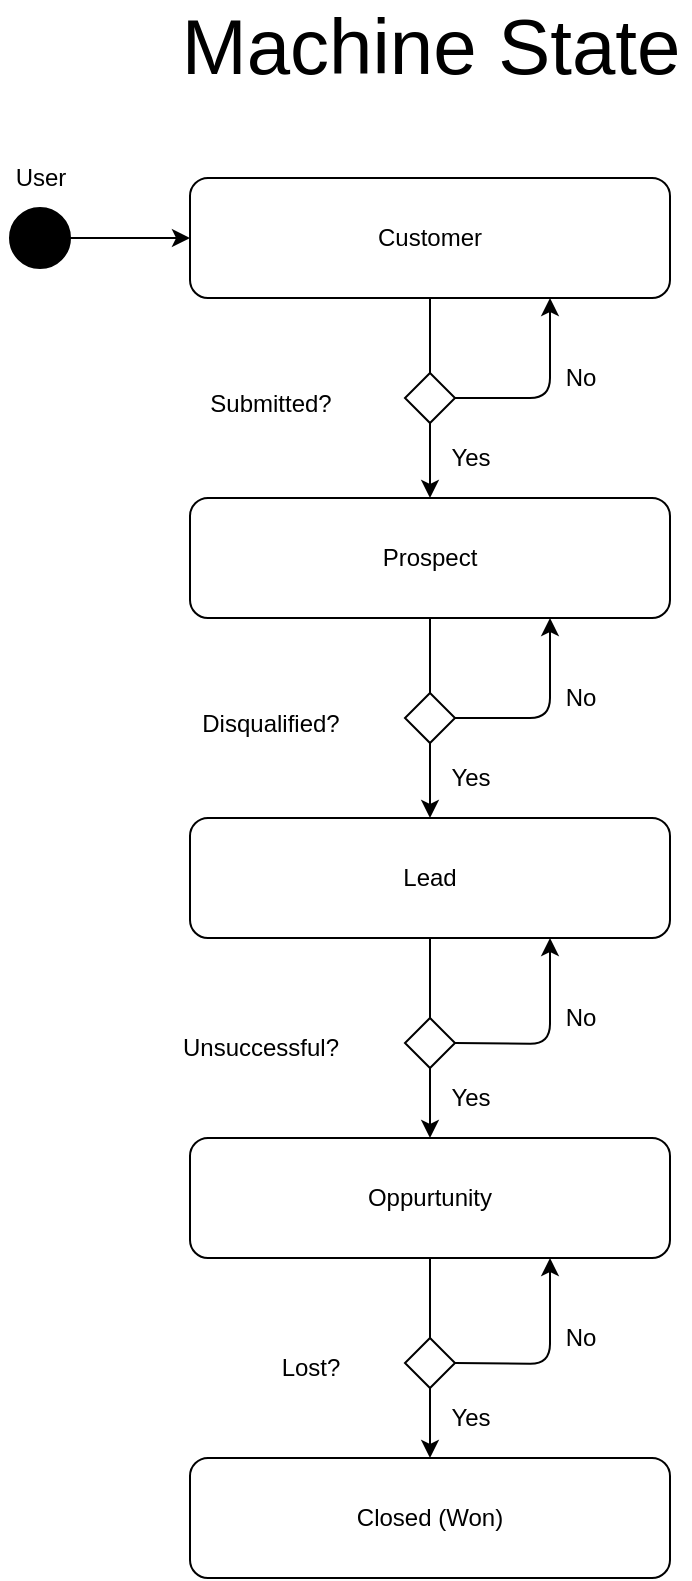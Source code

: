 <mxfile version="13.6.2" type="device" pages="2"><diagram id="4-xwOEg568tttRcsc0b9" name="project7-stateMachine"><mxGraphModel dx="1350" dy="816" grid="1" gridSize="10" guides="1" tooltips="1" connect="1" arrows="1" fold="1" page="1" pageScale="1" pageWidth="850" pageHeight="1100" math="0" shadow="0"><root><mxCell id="0"/><mxCell id="1" parent="0"/><mxCell id="7GocpHSPqatk9Ko6BHKe-1" value="" style="ellipse;whiteSpace=wrap;html=1;aspect=fixed;fillColor=#000000;" parent="1" vertex="1"><mxGeometry x="235" y="145" width="30" height="30" as="geometry"/></mxCell><mxCell id="7GocpHSPqatk9Ko6BHKe-2" value="Customer" style="rounded=1;whiteSpace=wrap;html=1;fillColor=#FFFFFF;" parent="1" vertex="1"><mxGeometry x="325" y="130" width="240" height="60" as="geometry"/></mxCell><mxCell id="7GocpHSPqatk9Ko6BHKe-6" value="Prospect" style="rounded=1;whiteSpace=wrap;html=1;fillColor=#FFFFFF;" parent="1" vertex="1"><mxGeometry x="325" y="290" width="240" height="60" as="geometry"/></mxCell><mxCell id="7GocpHSPqatk9Ko6BHKe-7" value="Lead" style="rounded=1;whiteSpace=wrap;html=1;fillColor=#FFFFFF;" parent="1" vertex="1"><mxGeometry x="325" y="450" width="240" height="60" as="geometry"/></mxCell><mxCell id="7GocpHSPqatk9Ko6BHKe-8" value="Oppurtunity" style="rounded=1;whiteSpace=wrap;html=1;fillColor=#FFFFFF;" parent="1" vertex="1"><mxGeometry x="325" y="610" width="240" height="60" as="geometry"/></mxCell><mxCell id="7GocpHSPqatk9Ko6BHKe-9" value="Closed (Won)" style="rounded=1;whiteSpace=wrap;html=1;fillColor=#FFFFFF;" parent="1" vertex="1"><mxGeometry x="325" y="770" width="240" height="60" as="geometry"/></mxCell><mxCell id="7GocpHSPqatk9Ko6BHKe-14" value="Disqualified?" style="text;html=1;resizable=0;autosize=1;align=center;verticalAlign=middle;points=[];fillColor=none;strokeColor=none;rounded=0;" parent="1" vertex="1"><mxGeometry x="325" y="392.5" width="80" height="20" as="geometry"/></mxCell><mxCell id="7GocpHSPqatk9Ko6BHKe-15" value="Unsuccessful?" style="text;html=1;resizable=0;autosize=1;align=center;verticalAlign=middle;points=[];fillColor=none;strokeColor=none;rounded=0;" parent="1" vertex="1"><mxGeometry x="315" y="555" width="90" height="20" as="geometry"/></mxCell><mxCell id="7GocpHSPqatk9Ko6BHKe-16" value="Lost?" style="text;html=1;resizable=0;autosize=1;align=center;verticalAlign=middle;points=[];fillColor=none;strokeColor=none;rounded=0;" parent="1" vertex="1"><mxGeometry x="365" y="715" width="40" height="20" as="geometry"/></mxCell><mxCell id="7GocpHSPqatk9Ko6BHKe-22" value="Submitted?" style="text;html=1;resizable=0;autosize=1;align=center;verticalAlign=middle;points=[];fillColor=none;strokeColor=none;rounded=0;" parent="1" vertex="1"><mxGeometry x="325" y="232.5" width="80" height="20" as="geometry"/></mxCell><mxCell id="7GocpHSPqatk9Ko6BHKe-23" value="" style="endArrow=classic;html=1;exitX=0.5;exitY=1;exitDx=0;exitDy=0;entryX=0.5;entryY=0;entryDx=0;entryDy=0;" parent="1" source="7GocpHSPqatk9Ko6BHKe-2" target="7GocpHSPqatk9Ko6BHKe-6" edge="1"><mxGeometry width="50" height="50" relative="1" as="geometry"><mxPoint x="175" y="500" as="sourcePoint"/><mxPoint x="225" y="450" as="targetPoint"/></mxGeometry></mxCell><mxCell id="7GocpHSPqatk9Ko6BHKe-10" value="" style="rhombus;whiteSpace=wrap;html=1;fillColor=#FFFFFF;" parent="1" vertex="1"><mxGeometry x="432.5" y="227.5" width="25" height="25" as="geometry"/></mxCell><mxCell id="7GocpHSPqatk9Ko6BHKe-24" value="" style="endArrow=classic;html=1;exitX=1;exitY=0.5;exitDx=0;exitDy=0;entryX=0.75;entryY=1;entryDx=0;entryDy=0;" parent="1" source="7GocpHSPqatk9Ko6BHKe-10" target="7GocpHSPqatk9Ko6BHKe-2" edge="1"><mxGeometry width="50" height="50" relative="1" as="geometry"><mxPoint x="255" y="320" as="sourcePoint"/><mxPoint x="225" y="450" as="targetPoint"/><Array as="points"><mxPoint x="505" y="240"/></Array></mxGeometry></mxCell><mxCell id="7GocpHSPqatk9Ko6BHKe-25" value="" style="endArrow=classic;html=1;exitX=0.5;exitY=1;exitDx=0;exitDy=0;entryX=0.5;entryY=0;entryDx=0;entryDy=0;" parent="1" source="7GocpHSPqatk9Ko6BHKe-6" target="7GocpHSPqatk9Ko6BHKe-7" edge="1"><mxGeometry width="50" height="50" relative="1" as="geometry"><mxPoint x="225" y="350" as="sourcePoint"/><mxPoint x="195" y="480" as="targetPoint"/></mxGeometry></mxCell><mxCell id="7GocpHSPqatk9Ko6BHKe-26" value="" style="endArrow=classic;html=1;exitX=0.5;exitY=1;exitDx=0;exitDy=0;entryX=0.5;entryY=0;entryDx=0;entryDy=0;" parent="1" source="7GocpHSPqatk9Ko6BHKe-7" target="7GocpHSPqatk9Ko6BHKe-8" edge="1"><mxGeometry width="50" height="50" relative="1" as="geometry"><mxPoint x="215" y="510" as="sourcePoint"/><mxPoint x="185" y="640" as="targetPoint"/></mxGeometry></mxCell><mxCell id="7GocpHSPqatk9Ko6BHKe-27" value="" style="endArrow=classic;html=1;exitX=0.5;exitY=1;exitDx=0;exitDy=0;entryX=0.5;entryY=0;entryDx=0;entryDy=0;" parent="1" source="7GocpHSPqatk9Ko6BHKe-8" target="7GocpHSPqatk9Ko6BHKe-9" edge="1"><mxGeometry width="50" height="50" relative="1" as="geometry"><mxPoint x="205" y="680" as="sourcePoint"/><mxPoint x="175" y="810" as="targetPoint"/></mxGeometry></mxCell><mxCell id="7GocpHSPqatk9Ko6BHKe-28" value="" style="endArrow=classic;html=1;exitX=1;exitY=0.5;exitDx=0;exitDy=0;entryX=0.75;entryY=1;entryDx=0;entryDy=0;" parent="1" source="7GocpHSPqatk9Ko6BHKe-18" target="7GocpHSPqatk9Ko6BHKe-6" edge="1"><mxGeometry width="50" height="50" relative="1" as="geometry"><mxPoint x="205" y="670" as="sourcePoint"/><mxPoint x="175" y="800" as="targetPoint"/><Array as="points"><mxPoint x="505" y="400"/></Array></mxGeometry></mxCell><mxCell id="7GocpHSPqatk9Ko6BHKe-29" value="" style="endArrow=classic;html=1;exitX=1;exitY=0.5;exitDx=0;exitDy=0;entryX=0.75;entryY=1;entryDx=0;entryDy=0;" parent="1" source="7GocpHSPqatk9Ko6BHKe-19" target="7GocpHSPqatk9Ko6BHKe-7" edge="1"><mxGeometry width="50" height="50" relative="1" as="geometry"><mxPoint x="235" y="510" as="sourcePoint"/><mxPoint x="205" y="640" as="targetPoint"/><Array as="points"><mxPoint x="505" y="563"/></Array></mxGeometry></mxCell><mxCell id="7GocpHSPqatk9Ko6BHKe-30" value="" style="endArrow=classic;html=1;exitX=1;exitY=0.5;exitDx=0;exitDy=0;entryX=0.75;entryY=1;entryDx=0;entryDy=0;" parent="1" source="7GocpHSPqatk9Ko6BHKe-20" target="7GocpHSPqatk9Ko6BHKe-8" edge="1"><mxGeometry width="50" height="50" relative="1" as="geometry"><mxPoint x="245" y="560" as="sourcePoint"/><mxPoint x="215" y="690" as="targetPoint"/><Array as="points"><mxPoint x="505" y="723"/></Array></mxGeometry></mxCell><mxCell id="7GocpHSPqatk9Ko6BHKe-18" value="" style="rhombus;whiteSpace=wrap;html=1;fillColor=#FFFFFF;" parent="1" vertex="1"><mxGeometry x="432.5" y="387.5" width="25" height="25" as="geometry"/></mxCell><mxCell id="7GocpHSPqatk9Ko6BHKe-19" value="" style="rhombus;whiteSpace=wrap;html=1;fillColor=#FFFFFF;" parent="1" vertex="1"><mxGeometry x="432.5" y="550" width="25" height="25" as="geometry"/></mxCell><mxCell id="7GocpHSPqatk9Ko6BHKe-20" value="" style="rhombus;whiteSpace=wrap;html=1;fillColor=#FFFFFF;" parent="1" vertex="1"><mxGeometry x="432.5" y="710" width="25" height="25" as="geometry"/></mxCell><mxCell id="7GocpHSPqatk9Ko6BHKe-31" value="User" style="text;html=1;resizable=0;autosize=1;align=center;verticalAlign=middle;points=[];fillColor=none;strokeColor=none;rounded=0;" parent="1" vertex="1"><mxGeometry x="230" y="120" width="40" height="20" as="geometry"/></mxCell><mxCell id="7GocpHSPqatk9Ko6BHKe-32" value="Yes" style="text;html=1;resizable=0;autosize=1;align=center;verticalAlign=middle;points=[];fillColor=none;strokeColor=none;rounded=0;" parent="1" vertex="1"><mxGeometry x="445" y="260" width="40" height="20" as="geometry"/></mxCell><mxCell id="7GocpHSPqatk9Ko6BHKe-33" value="No" style="text;html=1;resizable=0;autosize=1;align=center;verticalAlign=middle;points=[];fillColor=none;strokeColor=none;rounded=0;" parent="1" vertex="1"><mxGeometry x="505" y="220" width="30" height="20" as="geometry"/></mxCell><mxCell id="7GocpHSPqatk9Ko6BHKe-34" value="No" style="text;html=1;resizable=0;autosize=1;align=center;verticalAlign=middle;points=[];fillColor=none;strokeColor=none;rounded=0;" parent="1" vertex="1"><mxGeometry x="505" y="380" width="30" height="20" as="geometry"/></mxCell><mxCell id="7GocpHSPqatk9Ko6BHKe-35" value="No" style="text;html=1;resizable=0;autosize=1;align=center;verticalAlign=middle;points=[];fillColor=none;strokeColor=none;rounded=0;" parent="1" vertex="1"><mxGeometry x="505" y="540" width="30" height="20" as="geometry"/></mxCell><mxCell id="7GocpHSPqatk9Ko6BHKe-36" value="No" style="text;html=1;resizable=0;autosize=1;align=center;verticalAlign=middle;points=[];fillColor=none;strokeColor=none;rounded=0;" parent="1" vertex="1"><mxGeometry x="505" y="700" width="30" height="20" as="geometry"/></mxCell><mxCell id="7GocpHSPqatk9Ko6BHKe-37" value="Yes" style="text;html=1;resizable=0;autosize=1;align=center;verticalAlign=middle;points=[];fillColor=none;strokeColor=none;rounded=0;" parent="1" vertex="1"><mxGeometry x="445" y="420" width="40" height="20" as="geometry"/></mxCell><mxCell id="7GocpHSPqatk9Ko6BHKe-38" value="Yes" style="text;html=1;resizable=0;autosize=1;align=center;verticalAlign=middle;points=[];fillColor=none;strokeColor=none;rounded=0;" parent="1" vertex="1"><mxGeometry x="445" y="580" width="40" height="20" as="geometry"/></mxCell><mxCell id="7GocpHSPqatk9Ko6BHKe-39" value="Yes" style="text;html=1;resizable=0;autosize=1;align=center;verticalAlign=middle;points=[];fillColor=none;strokeColor=none;rounded=0;" parent="1" vertex="1"><mxGeometry x="445" y="740" width="40" height="20" as="geometry"/></mxCell><mxCell id="7GocpHSPqatk9Ko6BHKe-40" value="" style="endArrow=classic;html=1;exitX=1;exitY=0.5;exitDx=0;exitDy=0;entryX=0;entryY=0.5;entryDx=0;entryDy=0;" parent="1" source="7GocpHSPqatk9Ko6BHKe-1" target="7GocpHSPqatk9Ko6BHKe-2" edge="1"><mxGeometry width="50" height="50" relative="1" as="geometry"><mxPoint x="175" y="510" as="sourcePoint"/><mxPoint x="225" y="460" as="targetPoint"/></mxGeometry></mxCell><mxCell id="7GocpHSPqatk9Ko6BHKe-41" value="&lt;font style=&quot;font-size: 39px&quot;&gt;Machine State&lt;/font&gt;" style="text;html=1;resizable=0;autosize=1;align=center;verticalAlign=middle;points=[];fillColor=none;strokeColor=none;rounded=0;" parent="1" vertex="1"><mxGeometry x="315" y="50" width="260" height="30" as="geometry"/></mxCell></root></mxGraphModel></diagram><diagram id="s4ycbo_MP80qt9AZgM9S" name="project7-class"><mxGraphModel dx="1350" dy="816" grid="1" gridSize="10" guides="1" tooltips="1" connect="1" arrows="1" fold="1" page="1" pageScale="1" pageWidth="850" pageHeight="1100" math="0" shadow="0"><root><mxCell id="NBOL2KYmw_XmZK10CTRo-0"/><mxCell id="NBOL2KYmw_XmZK10CTRo-1" parent="NBOL2KYmw_XmZK10CTRo-0"/><mxCell id="-Gdp-ddrtZBRKeOLZDG1-13" value="" style="endArrow=classic;html=1;exitX=0.5;exitY=0;exitDx=0;exitDy=0;entryX=0.5;entryY=1.077;entryDx=0;entryDy=0;entryPerimeter=0;" parent="NBOL2KYmw_XmZK10CTRo-1" source="-Gdp-ddrtZBRKeOLZDG1-2" target="-Gdp-ddrtZBRKeOLZDG1-17" edge="1"><mxGeometry width="50" height="50" relative="1" as="geometry"><mxPoint x="170" y="440" as="sourcePoint"/><mxPoint x="420" y="300" as="targetPoint"/></mxGeometry></mxCell><mxCell id="-Gdp-ddrtZBRKeOLZDG1-14" value="*" style="text;html=1;strokeColor=none;fillColor=none;align=center;verticalAlign=middle;whiteSpace=wrap;rounded=0;" parent="NBOL2KYmw_XmZK10CTRo-1" vertex="1"><mxGeometry x="400" y="300" width="20" height="20" as="geometry"/></mxCell><mxCell id="-Gdp-ddrtZBRKeOLZDG1-15" value="Security" style="swimlane;fontStyle=0;childLayout=stackLayout;horizontal=1;startSize=26;fillColor=none;horizontalStack=0;resizeParent=1;resizeParentMax=0;resizeLast=0;collapsible=1;marginBottom=0;" parent="NBOL2KYmw_XmZK10CTRo-1" vertex="1"><mxGeometry x="350" y="190" width="140" height="104" as="geometry"/></mxCell><mxCell id="-Gdp-ddrtZBRKeOLZDG1-16" value="+ id" style="text;strokeColor=none;fillColor=none;align=left;verticalAlign=top;spacingLeft=4;spacingRight=4;overflow=hidden;rotatable=0;points=[[0,0.5],[1,0.5]];portConstraint=eastwest;" parent="-Gdp-ddrtZBRKeOLZDG1-15" vertex="1"><mxGeometry y="26" width="140" height="26" as="geometry"/></mxCell><mxCell id="-Gdp-ddrtZBRKeOLZDG1-54" value="+ build report: Report" style="text;strokeColor=none;fillColor=none;align=left;verticalAlign=top;spacingLeft=4;spacingRight=4;overflow=hidden;rotatable=0;points=[[0,0.5],[1,0.5]];portConstraint=eastwest;" parent="-Gdp-ddrtZBRKeOLZDG1-15" vertex="1"><mxGeometry y="52" width="140" height="26" as="geometry"/></mxCell><mxCell id="-Gdp-ddrtZBRKeOLZDG1-17" value="+ edit form: Form" style="text;strokeColor=none;fillColor=none;align=left;verticalAlign=top;spacingLeft=4;spacingRight=4;overflow=hidden;rotatable=0;points=[[0,0.5],[1,0.5]];portConstraint=eastwest;" parent="-Gdp-ddrtZBRKeOLZDG1-15" vertex="1"><mxGeometry y="78" width="140" height="26" as="geometry"/></mxCell><mxCell id="-Gdp-ddrtZBRKeOLZDG1-2" value="Marketing Rep" style="swimlane;fontStyle=0;childLayout=stackLayout;horizontal=1;startSize=26;fillColor=#d5e8d4;horizontalStack=0;resizeParent=1;resizeParentMax=0;resizeLast=0;collapsible=1;marginBottom=0;strokeColor=#82b366;" parent="NBOL2KYmw_XmZK10CTRo-1" vertex="1"><mxGeometry x="350" y="320" width="140" height="104" as="geometry"/></mxCell><mxCell id="-Gdp-ddrtZBRKeOLZDG1-3" value="+ id" style="text;strokeColor=none;fillColor=none;align=left;verticalAlign=top;spacingLeft=4;spacingRight=4;overflow=hidden;rotatable=0;points=[[0,0.5],[1,0.5]];portConstraint=eastwest;" parent="-Gdp-ddrtZBRKeOLZDG1-2" vertex="1"><mxGeometry y="26" width="140" height="26" as="geometry"/></mxCell><mxCell id="-Gdp-ddrtZBRKeOLZDG1-5" value="+ name&#10;" style="text;strokeColor=none;fillColor=none;align=left;verticalAlign=top;spacingLeft=4;spacingRight=4;overflow=hidden;rotatable=0;points=[[0,0.5],[1,0.5]];portConstraint=eastwest;" parent="-Gdp-ddrtZBRKeOLZDG1-2" vertex="1"><mxGeometry y="52" width="140" height="26" as="geometry"/></mxCell><mxCell id="-Gdp-ddrtZBRKeOLZDG1-7" value="+ security[*]: Security" style="text;strokeColor=none;fillColor=none;align=left;verticalAlign=top;spacingLeft=4;spacingRight=4;overflow=hidden;rotatable=0;points=[[0,0.5],[1,0.5]];portConstraint=eastwest;" parent="-Gdp-ddrtZBRKeOLZDG1-2" vertex="1"><mxGeometry y="78" width="140" height="26" as="geometry"/></mxCell><mxCell id="IOjx4zl2SmapsCaBbj3M-17" value="" style="endArrow=none;html=1;exitX=0;exitY=0.038;exitDx=0;exitDy=0;exitPerimeter=0;" edge="1" parent="-Gdp-ddrtZBRKeOLZDG1-2" source="-Gdp-ddrtZBRKeOLZDG1-7"><mxGeometry width="50" height="50" relative="1" as="geometry"><mxPoint x="290" y="40" as="sourcePoint"/><mxPoint x="140" y="79" as="targetPoint"/></mxGeometry></mxCell><mxCell id="-Gdp-ddrtZBRKeOLZDG1-8" value="Report" style="swimlane;fontStyle=0;childLayout=stackLayout;horizontal=1;startSize=26;fillColor=none;horizontalStack=0;resizeParent=1;resizeParentMax=0;resizeLast=0;collapsible=1;marginBottom=0;" parent="NBOL2KYmw_XmZK10CTRo-1" vertex="1"><mxGeometry x="350" y="14" width="140" height="130" as="geometry"/></mxCell><mxCell id="-Gdp-ddrtZBRKeOLZDG1-9" value="+ id" style="text;strokeColor=none;fillColor=none;align=left;verticalAlign=top;spacingLeft=4;spacingRight=4;overflow=hidden;rotatable=0;points=[[0,0.5],[1,0.5]];portConstraint=eastwest;" parent="-Gdp-ddrtZBRKeOLZDG1-8" vertex="1"><mxGeometry y="26" width="140" height="26" as="geometry"/></mxCell><mxCell id="-Gdp-ddrtZBRKeOLZDG1-10" value="+ text" style="text;strokeColor=none;fillColor=none;align=left;verticalAlign=top;spacingLeft=4;spacingRight=4;overflow=hidden;rotatable=0;points=[[0,0.5],[1,0.5]];portConstraint=eastwest;" parent="-Gdp-ddrtZBRKeOLZDG1-8" vertex="1"><mxGeometry y="52" width="140" height="26" as="geometry"/></mxCell><mxCell id="-Gdp-ddrtZBRKeOLZDG1-11" value="+ reply: Sms" style="text;strokeColor=none;fillColor=none;align=left;verticalAlign=top;spacingLeft=4;spacingRight=4;overflow=hidden;rotatable=0;points=[[0,0.5],[1,0.5]];portConstraint=eastwest;" parent="-Gdp-ddrtZBRKeOLZDG1-8" vertex="1"><mxGeometry y="78" width="140" height="26" as="geometry"/></mxCell><mxCell id="-Gdp-ddrtZBRKeOLZDG1-38" value="+ opened: Reminder" style="text;strokeColor=none;fillColor=none;align=left;verticalAlign=top;spacingLeft=4;spacingRight=4;overflow=hidden;rotatable=0;points=[[0,0.5],[1,0.5]];portConstraint=eastwest;" parent="-Gdp-ddrtZBRKeOLZDG1-8" vertex="1"><mxGeometry y="104" width="140" height="26" as="geometry"/></mxCell><mxCell id="IOjx4zl2SmapsCaBbj3M-20" value="" style="endArrow=none;html=1;exitX=-0.007;exitY=-0.077;exitDx=0;exitDy=0;exitPerimeter=0;entryX=0.993;entryY=-0.038;entryDx=0;entryDy=0;entryPerimeter=0;" edge="1" parent="-Gdp-ddrtZBRKeOLZDG1-8" source="-Gdp-ddrtZBRKeOLZDG1-11" target="-Gdp-ddrtZBRKeOLZDG1-11"><mxGeometry width="50" height="50" relative="1" as="geometry"><mxPoint x="270" y="76" as="sourcePoint"/><mxPoint x="407.06" y="76" as="targetPoint"/></mxGeometry></mxCell><mxCell id="-Gdp-ddrtZBRKeOLZDG1-49" value="*" style="text;html=1;strokeColor=none;fillColor=none;align=center;verticalAlign=middle;whiteSpace=wrap;rounded=0;" parent="NBOL2KYmw_XmZK10CTRo-1" vertex="1"><mxGeometry x="300" y="59" width="20" height="20" as="geometry"/></mxCell><mxCell id="-Gdp-ddrtZBRKeOLZDG1-41" value="Customer" style="swimlane;fontStyle=0;childLayout=stackLayout;horizontal=1;startSize=26;fillColor=#d5e8d4;horizontalStack=0;resizeParent=1;resizeParentMax=0;resizeLast=0;collapsible=1;marginBottom=0;strokeColor=#82b366;" parent="NBOL2KYmw_XmZK10CTRo-1" vertex="1"><mxGeometry x="350" y="460" width="140" height="104" as="geometry"/></mxCell><mxCell id="-Gdp-ddrtZBRKeOLZDG1-42" value="+ id" style="text;strokeColor=none;fillColor=none;align=left;verticalAlign=top;spacingLeft=4;spacingRight=4;overflow=hidden;rotatable=0;points=[[0,0.5],[1,0.5]];portConstraint=eastwest;" parent="-Gdp-ddrtZBRKeOLZDG1-41" vertex="1"><mxGeometry y="26" width="140" height="26" as="geometry"/></mxCell><mxCell id="-Gdp-ddrtZBRKeOLZDG1-43" value="+ form: Form" style="text;strokeColor=none;fillColor=none;align=left;verticalAlign=top;spacingLeft=4;spacingRight=4;overflow=hidden;rotatable=0;points=[[0,0.5],[1,0.5]];portConstraint=eastwest;" parent="-Gdp-ddrtZBRKeOLZDG1-41" vertex="1"><mxGeometry y="52" width="140" height="26" as="geometry"/></mxCell><mxCell id="-Gdp-ddrtZBRKeOLZDG1-44" value="+ reply: Report" style="text;strokeColor=none;fillColor=none;align=left;verticalAlign=top;spacingLeft=4;spacingRight=4;overflow=hidden;rotatable=0;points=[[0,0.5],[1,0.5]];portConstraint=eastwest;" parent="-Gdp-ddrtZBRKeOLZDG1-41" vertex="1"><mxGeometry y="78" width="140" height="26" as="geometry"/></mxCell><mxCell id="-Gdp-ddrtZBRKeOLZDG1-53" value="" style="endArrow=classic;html=1;exitX=1;exitY=0.5;exitDx=0;exitDy=0;entryX=1;entryY=0.5;entryDx=0;entryDy=0;" parent="NBOL2KYmw_XmZK10CTRo-1" source="-Gdp-ddrtZBRKeOLZDG1-10" target="-Gdp-ddrtZBRKeOLZDG1-43" edge="1"><mxGeometry width="50" height="50" relative="1" as="geometry"><mxPoint x="170" y="340" as="sourcePoint"/><mxPoint x="220" y="290" as="targetPoint"/><Array as="points"><mxPoint x="560" y="79"/><mxPoint x="560" y="525"/></Array></mxGeometry></mxCell><mxCell id="-Gdp-ddrtZBRKeOLZDG1-55" value="" style="endArrow=classic;html=1;exitX=0.5;exitY=0;exitDx=0;exitDy=0;entryX=0.5;entryY=1;entryDx=0;entryDy=0;entryPerimeter=0;" parent="NBOL2KYmw_XmZK10CTRo-1" source="-Gdp-ddrtZBRKeOLZDG1-15" target="-Gdp-ddrtZBRKeOLZDG1-38" edge="1"><mxGeometry width="50" height="50" relative="1" as="geometry"><mxPoint x="170" y="340" as="sourcePoint"/><mxPoint x="220" y="290" as="targetPoint"/></mxGeometry></mxCell><mxCell id="-Gdp-ddrtZBRKeOLZDG1-57" value="*" style="text;html=1;strokeColor=none;fillColor=none;align=center;verticalAlign=middle;whiteSpace=wrap;rounded=0;" parent="NBOL2KYmw_XmZK10CTRo-1" vertex="1"><mxGeometry x="330" y="232" width="20" height="20" as="geometry"/></mxCell><mxCell id="-Gdp-ddrtZBRKeOLZDG1-58" value="*" style="text;html=1;strokeColor=none;fillColor=none;align=center;verticalAlign=middle;whiteSpace=wrap;rounded=0;" parent="NBOL2KYmw_XmZK10CTRo-1" vertex="1"><mxGeometry x="400" y="170" width="20" height="20" as="geometry"/></mxCell><mxCell id="-Gdp-ddrtZBRKeOLZDG1-60" value="" style="endArrow=classic;html=1;exitX=0;exitY=0.5;exitDx=0;exitDy=0;entryX=1;entryY=0.808;entryDx=0;entryDy=0;entryPerimeter=0;" parent="NBOL2KYmw_XmZK10CTRo-1" source="-Gdp-ddrtZBRKeOLZDG1-10" target="-Gdp-ddrtZBRKeOLZDG1-35" edge="1"><mxGeometry width="50" height="50" relative="1" as="geometry"><mxPoint x="170" y="340" as="sourcePoint"/><mxPoint x="220" y="290" as="targetPoint"/></mxGeometry></mxCell><mxCell id="-Gdp-ddrtZBRKeOLZDG1-21" value="Form" style="swimlane;fontStyle=0;childLayout=stackLayout;horizontal=1;startSize=26;fillColor=none;horizontalStack=0;resizeParent=1;resizeParentMax=0;resizeLast=0;collapsible=1;marginBottom=0;" parent="NBOL2KYmw_XmZK10CTRo-1" vertex="1"><mxGeometry x="130" y="196" width="140" height="130" as="geometry"/></mxCell><mxCell id="-Gdp-ddrtZBRKeOLZDG1-22" value="+ id" style="text;strokeColor=none;fillColor=none;align=left;verticalAlign=top;spacingLeft=4;spacingRight=4;overflow=hidden;rotatable=0;points=[[0,0.5],[1,0.5]];portConstraint=eastwest;" parent="-Gdp-ddrtZBRKeOLZDG1-21" vertex="1"><mxGeometry y="26" width="140" height="26" as="geometry"/></mxCell><mxCell id="-Gdp-ddrtZBRKeOLZDG1-23" value="+ text" style="text;strokeColor=none;fillColor=none;align=left;verticalAlign=top;spacingLeft=4;spacingRight=4;overflow=hidden;rotatable=0;points=[[0,0.5],[1,0.5]];portConstraint=eastwest;" parent="-Gdp-ddrtZBRKeOLZDG1-21" vertex="1"><mxGeometry y="52" width="140" height="26" as="geometry"/></mxCell><mxCell id="-Gdp-ddrtZBRKeOLZDG1-24" value="+ submit: SMS" style="text;strokeColor=none;fillColor=none;align=left;verticalAlign=top;spacingLeft=4;spacingRight=4;overflow=hidden;rotatable=0;points=[[0,0.5],[1,0.5]];portConstraint=eastwest;" parent="-Gdp-ddrtZBRKeOLZDG1-21" vertex="1"><mxGeometry y="78" width="140" height="26" as="geometry"/></mxCell><mxCell id="-Gdp-ddrtZBRKeOLZDG1-71" value="+generate: Report" style="text;strokeColor=none;fillColor=none;align=left;verticalAlign=top;spacingLeft=4;spacingRight=4;overflow=hidden;rotatable=0;points=[[0,0.5],[1,0.5]];portConstraint=eastwest;" parent="-Gdp-ddrtZBRKeOLZDG1-21" vertex="1"><mxGeometry y="104" width="140" height="26" as="geometry"/></mxCell><mxCell id="-Gdp-ddrtZBRKeOLZDG1-26" value="SMS" style="swimlane;fontStyle=0;childLayout=stackLayout;horizontal=1;startSize=26;fillColor=none;horizontalStack=0;resizeParent=1;resizeParentMax=0;resizeLast=0;collapsible=1;marginBottom=0;" parent="NBOL2KYmw_XmZK10CTRo-1" vertex="1"><mxGeometry x="130" y="390" width="140" height="104" as="geometry"/></mxCell><mxCell id="-Gdp-ddrtZBRKeOLZDG1-27" value="+ id" style="text;strokeColor=none;fillColor=none;align=left;verticalAlign=top;spacingLeft=4;spacingRight=4;overflow=hidden;rotatable=0;points=[[0,0.5],[1,0.5]];portConstraint=eastwest;" parent="-Gdp-ddrtZBRKeOLZDG1-26" vertex="1"><mxGeometry y="26" width="140" height="26" as="geometry"/></mxCell><mxCell id="-Gdp-ddrtZBRKeOLZDG1-28" value="+ update: Marketing Rep" style="text;strokeColor=none;fillColor=none;align=left;verticalAlign=top;spacingLeft=4;spacingRight=4;overflow=hidden;rotatable=0;points=[[0,0.5],[1,0.5]];portConstraint=eastwest;" parent="-Gdp-ddrtZBRKeOLZDG1-26" vertex="1"><mxGeometry y="52" width="140" height="26" as="geometry"/></mxCell><mxCell id="-Gdp-ddrtZBRKeOLZDG1-29" value="+ update: Customer" style="text;strokeColor=none;fillColor=none;align=left;verticalAlign=top;spacingLeft=4;spacingRight=4;overflow=hidden;rotatable=0;points=[[0,0.5],[1,0.5]];portConstraint=eastwest;" parent="-Gdp-ddrtZBRKeOLZDG1-26" vertex="1"><mxGeometry y="78" width="140" height="26" as="geometry"/></mxCell><mxCell id="IOjx4zl2SmapsCaBbj3M-23" value="" style="endArrow=none;html=1;exitX=0;exitY=-0.077;exitDx=0;exitDy=0;exitPerimeter=0;entryX=0.993;entryY=-0.038;entryDx=0;entryDy=0;entryPerimeter=0;" edge="1" parent="-Gdp-ddrtZBRKeOLZDG1-26" source="-Gdp-ddrtZBRKeOLZDG1-28" target="-Gdp-ddrtZBRKeOLZDG1-28"><mxGeometry width="50" height="50" relative="1" as="geometry"><mxPoint x="540" y="50" as="sourcePoint"/><mxPoint x="677.06" y="50" as="targetPoint"/></mxGeometry></mxCell><mxCell id="-Gdp-ddrtZBRKeOLZDG1-34" value="Reminder" style="swimlane;fontStyle=0;childLayout=stackLayout;horizontal=1;startSize=26;fillColor=none;horizontalStack=0;resizeParent=1;resizeParentMax=0;resizeLast=0;collapsible=1;marginBottom=0;" parent="NBOL2KYmw_XmZK10CTRo-1" vertex="1"><mxGeometry x="130" y="30" width="140" height="78" as="geometry"/></mxCell><mxCell id="-Gdp-ddrtZBRKeOLZDG1-35" value="+ id" style="text;strokeColor=none;fillColor=none;align=left;verticalAlign=top;spacingLeft=4;spacingRight=4;overflow=hidden;rotatable=0;points=[[0,0.5],[1,0.5]];portConstraint=eastwest;" parent="-Gdp-ddrtZBRKeOLZDG1-34" vertex="1"><mxGeometry y="26" width="140" height="26" as="geometry"/></mxCell><mxCell id="-Gdp-ddrtZBRKeOLZDG1-36" value="+ send reminder: SMS" style="text;strokeColor=none;fillColor=none;align=left;verticalAlign=top;spacingLeft=4;spacingRight=4;overflow=hidden;rotatable=0;points=[[0,0.5],[1,0.5]];portConstraint=eastwest;" parent="-Gdp-ddrtZBRKeOLZDG1-34" vertex="1"><mxGeometry y="52" width="140" height="26" as="geometry"/></mxCell><mxCell id="IOjx4zl2SmapsCaBbj3M-21" value="" style="endArrow=none;html=1;exitX=-0.007;exitY=0;exitDx=0;exitDy=0;exitPerimeter=0;entryX=1;entryY=0;entryDx=0;entryDy=0;entryPerimeter=0;" edge="1" parent="-Gdp-ddrtZBRKeOLZDG1-34" source="-Gdp-ddrtZBRKeOLZDG1-36" target="-Gdp-ddrtZBRKeOLZDG1-36"><mxGeometry width="50" height="50" relative="1" as="geometry"><mxPoint x="500" y="80" as="sourcePoint"/><mxPoint x="637.06" y="80" as="targetPoint"/></mxGeometry></mxCell><mxCell id="-Gdp-ddrtZBRKeOLZDG1-63" value="" style="endArrow=classic;html=1;exitX=0;exitY=0.5;exitDx=0;exitDy=0;entryX=1;entryY=0.231;entryDx=0;entryDy=0;entryPerimeter=0;" parent="NBOL2KYmw_XmZK10CTRo-1" source="-Gdp-ddrtZBRKeOLZDG1-54" target="-Gdp-ddrtZBRKeOLZDG1-23" edge="1"><mxGeometry width="50" height="50" relative="1" as="geometry"><mxPoint x="170" y="340" as="sourcePoint"/><mxPoint x="220" y="290" as="targetPoint"/></mxGeometry></mxCell><mxCell id="-Gdp-ddrtZBRKeOLZDG1-65" value="" style="endArrow=classic;html=1;entryX=0.5;entryY=0;entryDx=0;entryDy=0;" parent="NBOL2KYmw_XmZK10CTRo-1" target="-Gdp-ddrtZBRKeOLZDG1-26" edge="1"><mxGeometry width="50" height="50" relative="1" as="geometry"><mxPoint x="200" y="330" as="sourcePoint"/><mxPoint x="220" y="290" as="targetPoint"/></mxGeometry></mxCell><mxCell id="-Gdp-ddrtZBRKeOLZDG1-66" value="" style="endArrow=classic;html=1;exitX=0.75;exitY=0;exitDx=0;exitDy=0;entryX=0;entryY=0.5;entryDx=0;entryDy=0;" parent="NBOL2KYmw_XmZK10CTRo-1" source="-Gdp-ddrtZBRKeOLZDG1-26" target="-Gdp-ddrtZBRKeOLZDG1-3" edge="1"><mxGeometry width="50" height="50" relative="1" as="geometry"><mxPoint x="170" y="340" as="sourcePoint"/><mxPoint x="220" y="290" as="targetPoint"/><Array as="points"><mxPoint x="235" y="359"/></Array></mxGeometry></mxCell><mxCell id="-Gdp-ddrtZBRKeOLZDG1-67" value="" style="endArrow=classic;html=1;entryX=0;entryY=0.5;entryDx=0;entryDy=0;exitX=0.757;exitY=1.038;exitDx=0;exitDy=0;exitPerimeter=0;" parent="NBOL2KYmw_XmZK10CTRo-1" source="-Gdp-ddrtZBRKeOLZDG1-29" target="-Gdp-ddrtZBRKeOLZDG1-43" edge="1"><mxGeometry width="50" height="50" relative="1" as="geometry"><mxPoint x="235" y="500" as="sourcePoint"/><mxPoint x="220" y="290" as="targetPoint"/><Array as="points"><mxPoint x="235" y="525"/></Array></mxGeometry></mxCell><mxCell id="-Gdp-ddrtZBRKeOLZDG1-72" value="" style="endArrow=classic;html=1;exitX=0.5;exitY=0;exitDx=0;exitDy=0;entryX=-0.007;entryY=0.038;entryDx=0;entryDy=0;entryPerimeter=0;" parent="NBOL2KYmw_XmZK10CTRo-1" source="-Gdp-ddrtZBRKeOLZDG1-21" target="-Gdp-ddrtZBRKeOLZDG1-38" edge="1"><mxGeometry width="50" height="50" relative="1" as="geometry"><mxPoint x="170" y="340" as="sourcePoint"/><mxPoint x="220" y="290" as="targetPoint"/><Array as="points"><mxPoint x="200" y="119"/></Array></mxGeometry></mxCell><mxCell id="-Gdp-ddrtZBRKeOLZDG1-73" value="*" style="text;html=1;strokeColor=none;fillColor=none;align=center;verticalAlign=middle;whiteSpace=wrap;rounded=0;" parent="NBOL2KYmw_XmZK10CTRo-1" vertex="1"><mxGeometry x="180" y="176" width="20" height="20" as="geometry"/></mxCell><mxCell id="IOjx4zl2SmapsCaBbj3M-0" value="1" style="text;html=1;resizable=0;autosize=1;align=center;verticalAlign=middle;points=[];fillColor=none;strokeColor=none;rounded=0;" vertex="1" parent="NBOL2KYmw_XmZK10CTRo-1"><mxGeometry x="110" y="240" width="20" height="20" as="geometry"/></mxCell><mxCell id="IOjx4zl2SmapsCaBbj3M-1" value="...0" style="text;html=1;resizable=0;autosize=1;align=center;verticalAlign=middle;points=[];fillColor=none;strokeColor=none;rounded=0;" vertex="1" parent="NBOL2KYmw_XmZK10CTRo-1"><mxGeometry x="320" y="550" width="30" height="20" as="geometry"/></mxCell><mxCell id="-Gdp-ddrtZBRKeOLZDG1-68" value="" style="endArrow=classic;html=1;exitX=0;exitY=0.5;exitDx=0;exitDy=0;entryX=0;entryY=0.5;entryDx=0;entryDy=0;" parent="NBOL2KYmw_XmZK10CTRo-1" source="-Gdp-ddrtZBRKeOLZDG1-44" target="-Gdp-ddrtZBRKeOLZDG1-23" edge="1"><mxGeometry width="50" height="50" relative="1" as="geometry"><mxPoint x="170" y="340" as="sourcePoint"/><mxPoint x="220" y="290" as="targetPoint"/><Array as="points"><mxPoint x="100" y="551"/><mxPoint x="100" y="261"/></Array></mxGeometry></mxCell><mxCell id="IOjx4zl2SmapsCaBbj3M-2" value="" style="endArrow=none;dashed=1;html=1;dashPattern=1 3;strokeWidth=2;" edge="1" parent="NBOL2KYmw_XmZK10CTRo-1"><mxGeometry width="50" height="50" relative="1" as="geometry"><mxPoint x="90" y="441.5" as="sourcePoint"/><mxPoint x="110" y="442" as="targetPoint"/></mxGeometry></mxCell><mxCell id="IOjx4zl2SmapsCaBbj3M-3" value="" style="endArrow=classic;html=1;entryX=0;entryY=1;entryDx=0;entryDy=0;entryPerimeter=0;" edge="1" parent="NBOL2KYmw_XmZK10CTRo-1" target="-Gdp-ddrtZBRKeOLZDG1-27"><mxGeometry width="50" height="50" relative="1" as="geometry"><mxPoint x="110" y="442" as="sourcePoint"/><mxPoint x="450" y="390" as="targetPoint"/></mxGeometry></mxCell><mxCell id="IOjx4zl2SmapsCaBbj3M-4" value="" style="endArrow=none;html=1;exitX=0;exitY=0.5;exitDx=0;exitDy=0;" edge="1" parent="NBOL2KYmw_XmZK10CTRo-1" source="-Gdp-ddrtZBRKeOLZDG1-35"><mxGeometry width="50" height="50" relative="1" as="geometry"><mxPoint x="400" y="440" as="sourcePoint"/><mxPoint x="90" y="440" as="targetPoint"/><Array as="points"><mxPoint x="70" y="69"/><mxPoint x="70" y="440"/></Array></mxGeometry></mxCell><mxCell id="IOjx4zl2SmapsCaBbj3M-5" value="...0" style="text;html=1;resizable=0;autosize=1;align=center;verticalAlign=middle;points=[];fillColor=none;strokeColor=none;rounded=0;" vertex="1" parent="NBOL2KYmw_XmZK10CTRo-1"><mxGeometry x="100" y="50" width="30" height="20" as="geometry"/></mxCell><mxCell id="IOjx4zl2SmapsCaBbj3M-6" value="1" style="text;html=1;resizable=0;autosize=1;align=center;verticalAlign=middle;points=[];fillColor=none;strokeColor=none;rounded=0;" vertex="1" parent="NBOL2KYmw_XmZK10CTRo-1"><mxGeometry x="110" y="420" width="20" height="20" as="geometry"/></mxCell><mxCell id="IOjx4zl2SmapsCaBbj3M-7" value="...0" style="text;html=1;resizable=0;autosize=1;align=center;verticalAlign=middle;points=[];fillColor=none;strokeColor=none;rounded=0;" vertex="1" parent="NBOL2KYmw_XmZK10CTRo-1"><mxGeometry x="320" y="59" width="30" height="20" as="geometry"/></mxCell><mxCell id="IOjx4zl2SmapsCaBbj3M-8" value="1" style="text;html=1;resizable=0;autosize=1;align=center;verticalAlign=middle;points=[];fillColor=none;strokeColor=none;rounded=0;" vertex="1" parent="NBOL2KYmw_XmZK10CTRo-1"><mxGeometry x="270" y="50" width="20" height="20" as="geometry"/></mxCell><mxCell id="IOjx4zl2SmapsCaBbj3M-9" value="...0" style="text;html=1;resizable=0;autosize=1;align=center;verticalAlign=middle;points=[];fillColor=none;strokeColor=none;rounded=0;" vertex="1" parent="NBOL2KYmw_XmZK10CTRo-1"><mxGeometry x="490" y="59" width="30" height="20" as="geometry"/></mxCell><mxCell id="IOjx4zl2SmapsCaBbj3M-10" value="1" style="text;html=1;resizable=0;autosize=1;align=center;verticalAlign=middle;points=[];fillColor=none;strokeColor=none;rounded=0;" vertex="1" parent="NBOL2KYmw_XmZK10CTRo-1"><mxGeometry x="490" y="502" width="20" height="20" as="geometry"/></mxCell><mxCell id="IOjx4zl2SmapsCaBbj3M-11" value="...0" style="text;html=1;resizable=0;autosize=1;align=center;verticalAlign=middle;points=[];fillColor=none;strokeColor=none;rounded=0;" vertex="1" parent="NBOL2KYmw_XmZK10CTRo-1"><mxGeometry x="240" y="370" width="30" height="20" as="geometry"/></mxCell><mxCell id="IOjx4zl2SmapsCaBbj3M-12" value="...0" style="text;html=1;resizable=0;autosize=1;align=center;verticalAlign=middle;points=[];fillColor=none;strokeColor=none;rounded=0;" vertex="1" parent="NBOL2KYmw_XmZK10CTRo-1"><mxGeometry x="240" y="494" width="30" height="20" as="geometry"/></mxCell><mxCell id="IOjx4zl2SmapsCaBbj3M-13" value="...0" style="text;html=1;resizable=0;autosize=1;align=center;verticalAlign=middle;points=[];fillColor=none;strokeColor=none;rounded=0;" vertex="1" parent="NBOL2KYmw_XmZK10CTRo-1"><mxGeometry x="200" y="176" width="30" height="20" as="geometry"/></mxCell><mxCell id="IOjx4zl2SmapsCaBbj3M-14" value="1" style="text;html=1;resizable=0;autosize=1;align=center;verticalAlign=middle;points=[];fillColor=none;strokeColor=none;rounded=0;" vertex="1" parent="NBOL2KYmw_XmZK10CTRo-1"><mxGeometry x="330" y="120" width="20" height="20" as="geometry"/></mxCell><mxCell id="IOjx4zl2SmapsCaBbj3M-15" value="1" style="text;html=1;resizable=0;autosize=1;align=center;verticalAlign=middle;points=[];fillColor=none;strokeColor=none;rounded=0;" vertex="1" parent="NBOL2KYmw_XmZK10CTRo-1"><mxGeometry x="330" y="362" width="20" height="20" as="geometry"/></mxCell><mxCell id="IOjx4zl2SmapsCaBbj3M-16" value="1" style="text;html=1;resizable=0;autosize=1;align=center;verticalAlign=middle;points=[];fillColor=none;strokeColor=none;rounded=0;" vertex="1" parent="NBOL2KYmw_XmZK10CTRo-1"><mxGeometry x="330" y="502" width="20" height="20" as="geometry"/></mxCell><mxCell id="IOjx4zl2SmapsCaBbj3M-19" value="" style="endArrow=none;html=1;exitX=1;exitY=0.5;exitDx=0;exitDy=0;entryX=0.986;entryY=0;entryDx=0;entryDy=0;entryPerimeter=0;" edge="1" parent="NBOL2KYmw_XmZK10CTRo-1" source="-Gdp-ddrtZBRKeOLZDG1-57" target="-Gdp-ddrtZBRKeOLZDG1-54"><mxGeometry width="50" height="50" relative="1" as="geometry"><mxPoint x="620" y="330" as="sourcePoint"/><mxPoint x="757.06" y="330" as="targetPoint"/></mxGeometry></mxCell><mxCell id="IOjx4zl2SmapsCaBbj3M-22" value="" style="endArrow=none;html=1;exitX=0;exitY=-0.038;exitDx=0;exitDy=0;exitPerimeter=0;" edge="1" parent="NBOL2KYmw_XmZK10CTRo-1" source="-Gdp-ddrtZBRKeOLZDG1-24"><mxGeometry width="50" height="50" relative="1" as="geometry"><mxPoint x="610" y="280" as="sourcePoint"/><mxPoint x="270" y="273" as="targetPoint"/></mxGeometry></mxCell><mxCell id="IOjx4zl2SmapsCaBbj3M-24" value="" style="endArrow=none;html=1;exitX=1;exitY=0.6;exitDx=0;exitDy=0;exitPerimeter=0;entryX=-0.05;entryY=0.6;entryDx=0;entryDy=0;entryPerimeter=0;" edge="1" parent="NBOL2KYmw_XmZK10CTRo-1" source="IOjx4zl2SmapsCaBbj3M-16" target="IOjx4zl2SmapsCaBbj3M-10"><mxGeometry width="50" height="50" relative="1" as="geometry"><mxPoint x="630" y="530" as="sourcePoint"/><mxPoint x="767.06" y="530" as="targetPoint"/></mxGeometry></mxCell></root></mxGraphModel></diagram></mxfile>